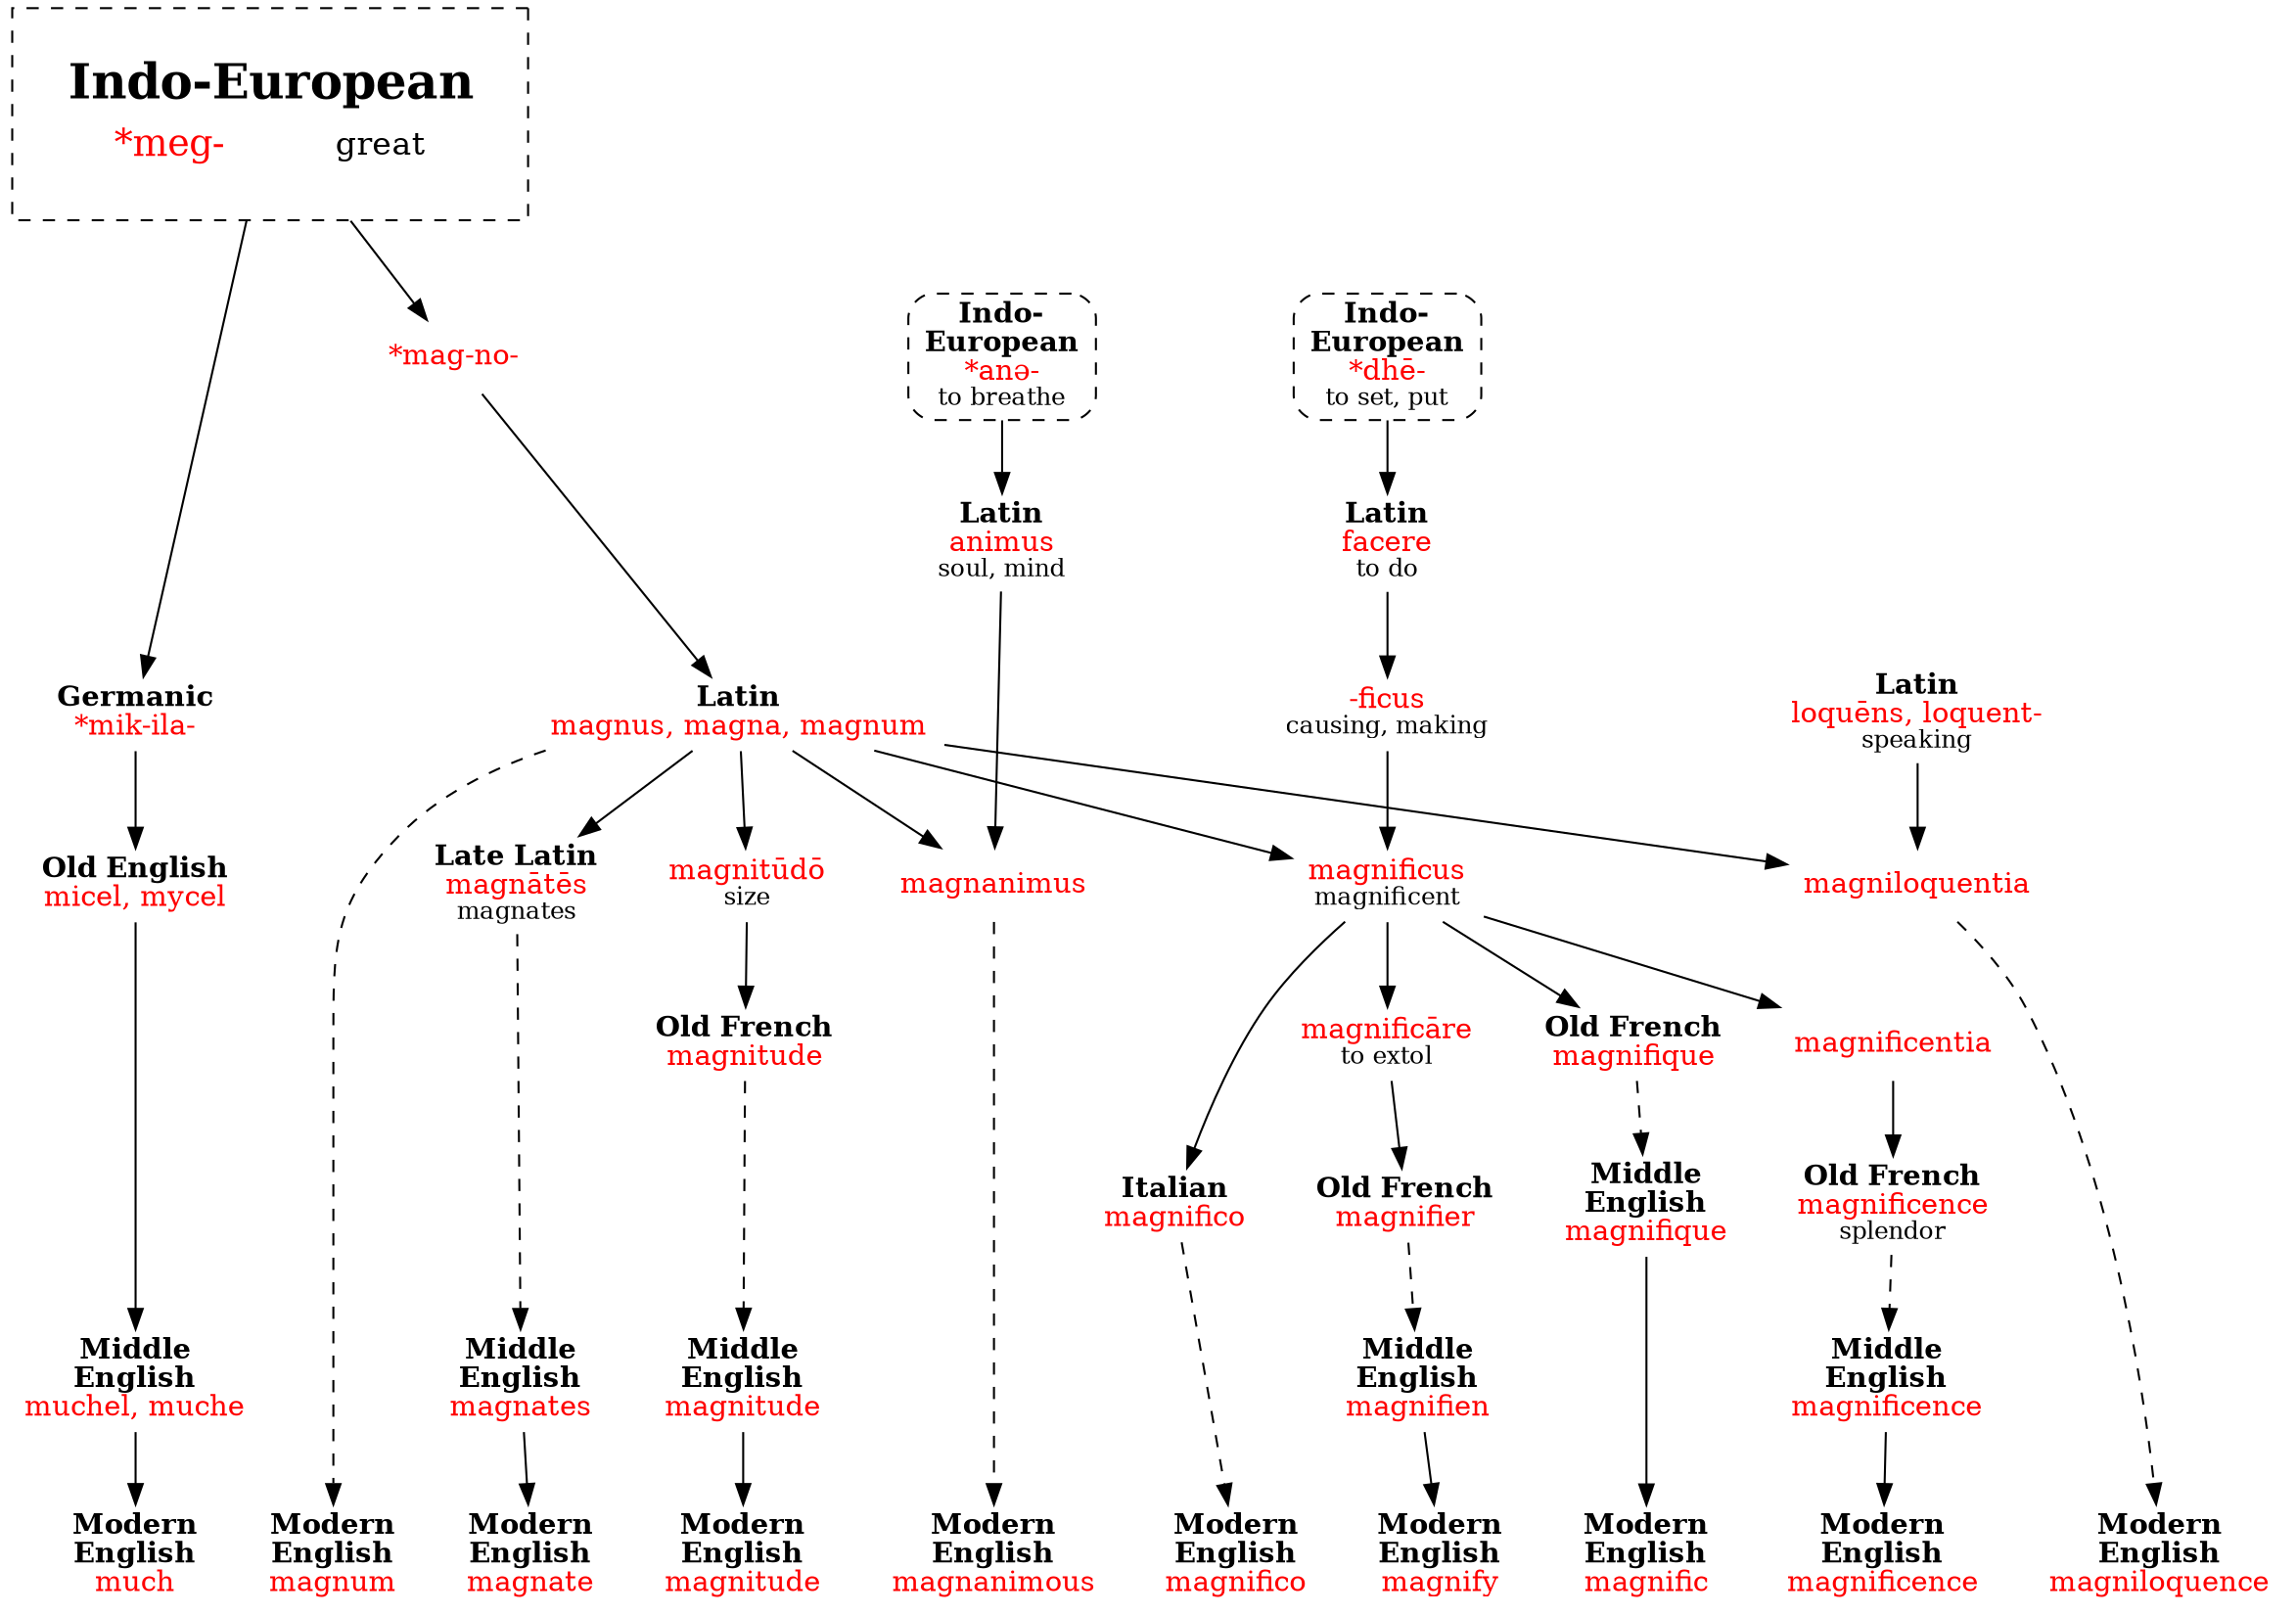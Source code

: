 strict digraph {
/* sources: AHD */
node [shape=none]

meg [label=<<table border="0"><tr><td colspan="2"><font point-size="24"><b>Indo-European</b></font></td></tr><tr><td><font point-size="18" color="red">*meg-</font></td><td><font point-size="16">great</font></td></tr></table>> tooltip="Indo-European \"*meg-\" great" shape=rect style=dashed peripheries=1 margin=.3 URL="meg-great0.svg"]

// much
mikilaGc [label=<<b>Germanic</b><br/><font color="red">*mik-ila-</font>>]
micelOE [label=<<b>Old English</b><br/><font color="red">micel, mycel</font>>]
muchelME [label=<<b>Middle<br/>English</b><br/><font color="red">muchel, muche</font>>]
much [label=<<b>Modern<br/>English</b><br/><font color="red">much</font>>]
meg -> mikilaGc [len=2]
mikilaGc -> micelOE -> muchelME  -> much [weight=2]

// magnum
magno [label=<<font color="red">*mag-no-</font>>]
magnusL [label=<<b>Latin</b><br/><font color="red">magnus, magna, magnum</font>>]
magnum [label=<<b>Modern<br/>English</b><br/><font color="red">magnum</font>>]
meg -> magno -> magnusL
magnusL -> magnum [style=dashed]

// magnate
magnatesL [label=<<b>Late Latin</b><br/><font color="red">magnātēs</font><br/><font point-size="12">magnates</font>>]
magnatesME [label=<<b>Middle<br/>English</b><br/><font color="red">magnates</font>>]
magnate [label=<<b>Modern<br/>English</b><br/><font color="red">magnate</font>>]
magnusL -> magnatesL
magnatesL -> magnatesME [style=dashed]
magnatesME -> magnate

// magnitude
magnitudoL [label=<<font color="red">magnitūdō</font><br/><font point-size="12">size</font>>]
magnitudeOF [label=<<b>Old French</b><br/><font color="red">magnitude</font>>]
magnitudeME [label=<<b>Middle<br/>English</b><br/><font color="red">magnitude</font>>]
magnitude [label=<<b>Modern<br/>English</b><br/><font color="red">magnitude</font>>]
magnusL -> magnitudoL -> magnitudeOF
magnitudeOF -> magnitudeME [style=dashed]
magnitudeME -> magnitude

// magnanimous
aneIE [label=<<b>Indo-<br/>European</b><br/><font color="red">*anə-</font><br/><font point-size="12">to breathe</font>> shape=box style="dashed,rounded" URL="ane-breathe.svg"]
animusL [label=<<b>Latin</b><br/><font color="red">animus</font><br/><font point-size="12">soul, mind</font>>]
magnanimusL [label=<<font color="red">magnanimus</font>>]
magnanimous [label=<<b>Modern<br/>English</b><br/><font color="red">magnanimous</font>>]
aneIE -> animusL
{ magnusL animusL } -> magnanimusL
magnanimusL -> magnanimous [style=dashed]

// magnific
dheIE [label=<<b>Indo-<br/>European</b><br/><font color="red">*dhē-</font><br/><font point-size="12">to set, put</font>> shape=box style="dashed,rounded" URL="dhe-put.svg"] // not made
facereL [label=<<b>Latin</b><br/><font color="red">facere</font><br/><font point-size="12">to do</font>>]
ficusL [label=<<font color="red">-ficus</font><br/><font point-size="12">causing, making</font>>]
magnificusL [label=<<font color="red">magnificus</font><br/><font point-size="12">magnificent</font>>]
magnifiqueOF [label=<<b>Old French</b><br/><font color="red">magnifique</font>>]
magnifiqueME [label=<<b>Middle<br/>English</b><br/><font color="red">magnifique</font>>]
magnific [label=<<b>Modern<br/>English</b><br/><font color="red">magnific</font>>]
dheIE -> facereL -> ficusL
{ magnusL ficusL } -> magnificusL -> magnifiqueOF
magnifiqueOF -> magnifiqueME [style=dashed]
magnifiqueME -> magnific

// magnificence
magnificentiaL [label=<<font color="red">magnificentia</font>>]
magnificenceOF [label=<<b>Old French</b><br/><font color="red">magnificence</font><br/><font point-size="12">splendor</font>>]
magnificenceME [label=<<b>Middle<br/>English</b><br/><font color="red">magnificence</font>>]
magnificence [label=<<b>Modern<br/>English</b><br/><font color="red">magnificence</font>>]
magnificusL -> magnificentiaL -> magnificenceOF
magnificenceOF -> magnificenceME [style=dashed]
magnificenceME -> magnificence

// magnifico
magnificoI [label=<<b>Italian</b><br/><font color="red">magnifico</font>>]
magnifico [label=<<b>Modern<br/>English</b><br/><font color="red">magnifico</font>>]
magnificusL -> magnificoI
magnificoI -> magnifico [style=dashed]

// magnify
magnificareL [label=<<font color="red">magnificāre</font><br/><font point-size="12">to extol</font>>]
magnifierOF [label=<<b>Old French</b><br/><font color="red">magnifier</font>>]
magnifienME [label=<<b>Middle<br/>English</b><br/><font color="red">magnifien</font>>]
magnify [label=<<b>Modern<br/>English</b><br/><font color="red">magnify</font>>]
magnificusL -> magnificareL -> magnifierOF
magnifierOF -> magnifienME [style=dashed]
magnifienME -> magnify

// magniloquence
loquensL [label=<<b>Latin</b><br/><font color="red">loquēns, loquent-</font><br/><font point-size="12">speaking</font>>]
magniloquentiaL [label=<<font color="red">magniloquentia</font>>]
magniloquence [label=<<b>Modern<br/>English</b><br/><font color="red">magniloquence</font>>]
{ magnusL loquensL } -> magniloquentiaL
magniloquentiaL -> magniloquence [style=dashed]

{ rank=sink much magnum magnate magnitude magnanimous magnific magnificence magnifico magnify magniloquence }
{ rank=same aneIE dheIE magno }
{ rank=same mikilaGc magnusL }
}